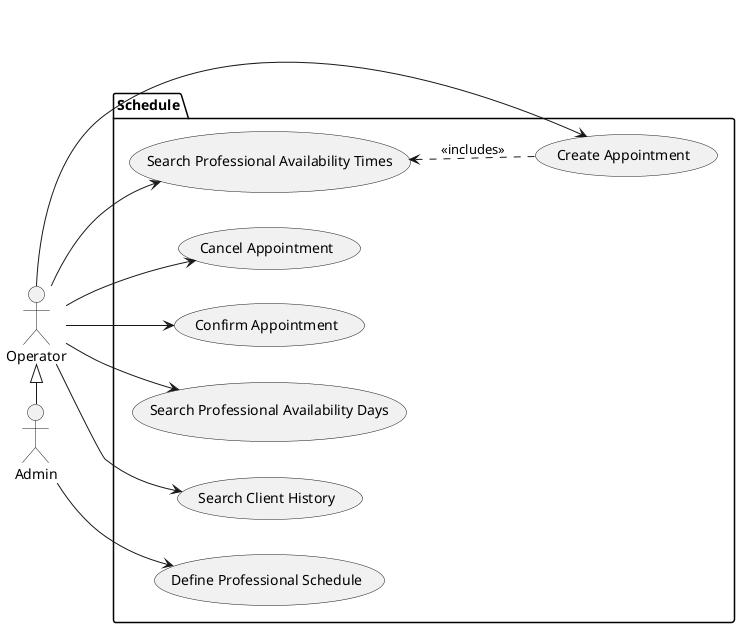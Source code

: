 @startuml "use-cases"
left to right direction
actor Operator as o
actor Admin as a
package Schedule{
  usecase "Create Appointment" as UC1
  usecase "Cancel Appointment" as UC2
  usecase "Confirm Appointment" as UC3
  usecase "Define Professional Schedule" as UC4
  usecase "Search Professional Availability Days" as UC5
  usecase "Search Professional Availability Times" as UC6
  usecase "Search Client History" as UC7
}
o <|-right- a
o --> UC1
o --> UC2
o --> UC3
o --> UC7
o --> UC5
o --> UC6
a --> UC4
(UC1) .up.> (UC6) : <<includes>>
@enduml